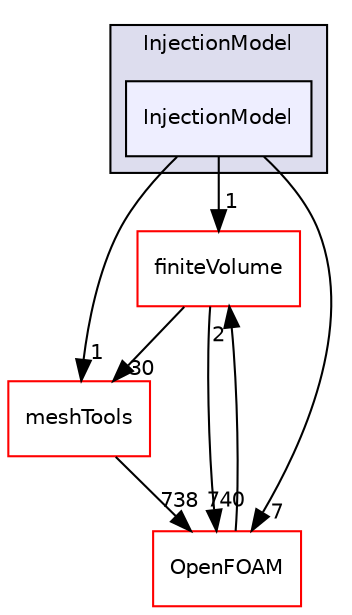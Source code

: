 digraph "src/lagrangian/intermediate/submodels/Kinematic/InjectionModel/InjectionModel" {
  bgcolor=transparent;
  compound=true
  node [ fontsize="10", fontname="Helvetica"];
  edge [ labelfontsize="10", labelfontname="Helvetica"];
  subgraph clusterdir_2c52a1c2f0c7ead309c5b735cade1a7e {
    graph [ bgcolor="#ddddee", pencolor="black", label="InjectionModel" fontname="Helvetica", fontsize="10", URL="dir_2c52a1c2f0c7ead309c5b735cade1a7e.html"]
  dir_ee3de75dfe155d4ca6e4529231428527 [shape=box, label="InjectionModel", style="filled", fillcolor="#eeeeff", pencolor="black", URL="dir_ee3de75dfe155d4ca6e4529231428527.html"];
  }
  dir_9bd15774b555cf7259a6fa18f99fe99b [shape=box label="finiteVolume" color="red" URL="dir_9bd15774b555cf7259a6fa18f99fe99b.html"];
  dir_ae30ad0bef50cf391b24c614251bb9fd [shape=box label="meshTools" color="red" URL="dir_ae30ad0bef50cf391b24c614251bb9fd.html"];
  dir_c5473ff19b20e6ec4dfe5c310b3778a8 [shape=box label="OpenFOAM" color="red" URL="dir_c5473ff19b20e6ec4dfe5c310b3778a8.html"];
  dir_9bd15774b555cf7259a6fa18f99fe99b->dir_ae30ad0bef50cf391b24c614251bb9fd [headlabel="30", labeldistance=1.5 headhref="dir_000892_001804.html"];
  dir_9bd15774b555cf7259a6fa18f99fe99b->dir_c5473ff19b20e6ec4dfe5c310b3778a8 [headlabel="740", labeldistance=1.5 headhref="dir_000892_001950.html"];
  dir_ae30ad0bef50cf391b24c614251bb9fd->dir_c5473ff19b20e6ec4dfe5c310b3778a8 [headlabel="738", labeldistance=1.5 headhref="dir_001804_001950.html"];
  dir_ee3de75dfe155d4ca6e4529231428527->dir_9bd15774b555cf7259a6fa18f99fe99b [headlabel="1", labeldistance=1.5 headhref="dir_001583_000892.html"];
  dir_ee3de75dfe155d4ca6e4529231428527->dir_ae30ad0bef50cf391b24c614251bb9fd [headlabel="1", labeldistance=1.5 headhref="dir_001583_001804.html"];
  dir_ee3de75dfe155d4ca6e4529231428527->dir_c5473ff19b20e6ec4dfe5c310b3778a8 [headlabel="7", labeldistance=1.5 headhref="dir_001583_001950.html"];
  dir_c5473ff19b20e6ec4dfe5c310b3778a8->dir_9bd15774b555cf7259a6fa18f99fe99b [headlabel="2", labeldistance=1.5 headhref="dir_001950_000892.html"];
}
